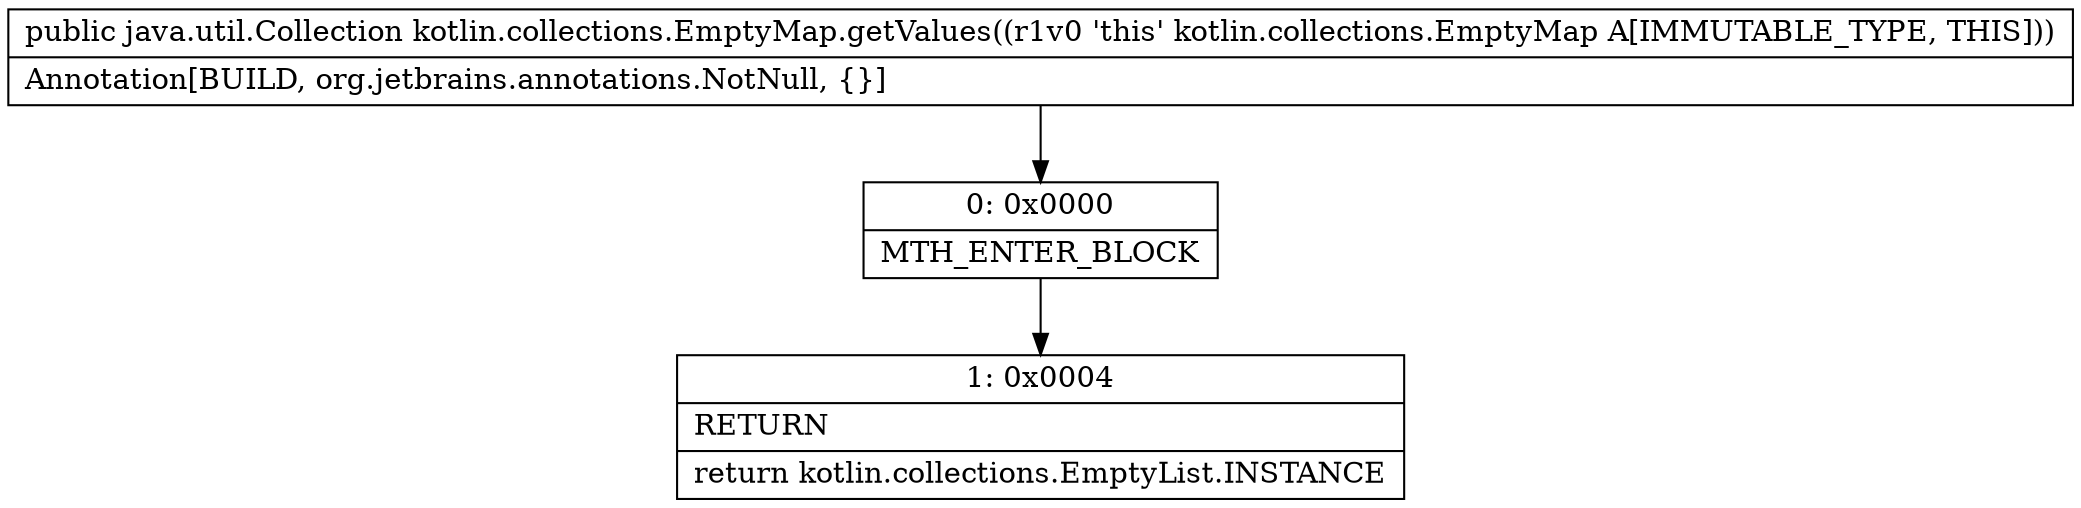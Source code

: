 digraph "CFG forkotlin.collections.EmptyMap.getValues()Ljava\/util\/Collection;" {
Node_0 [shape=record,label="{0\:\ 0x0000|MTH_ENTER_BLOCK\l}"];
Node_1 [shape=record,label="{1\:\ 0x0004|RETURN\l|return kotlin.collections.EmptyList.INSTANCE\l}"];
MethodNode[shape=record,label="{public java.util.Collection kotlin.collections.EmptyMap.getValues((r1v0 'this' kotlin.collections.EmptyMap A[IMMUTABLE_TYPE, THIS]))  | Annotation[BUILD, org.jetbrains.annotations.NotNull, \{\}]\l}"];
MethodNode -> Node_0;
Node_0 -> Node_1;
}

